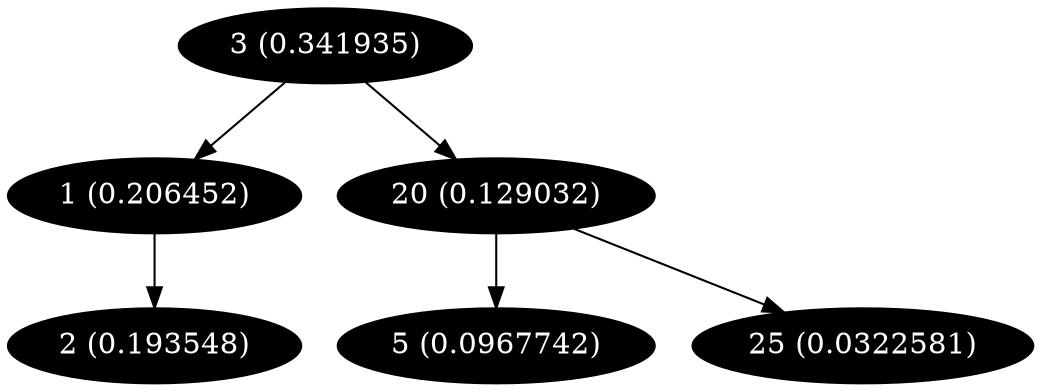 digraph G {
	"3 (0.341935)" [style=filled, fillcolor=black, fontcolor=white];
	"3 (0.341935)" -> "1 (0.206452)";
	"1 (0.206452)" [style=filled, fillcolor=black, fontcolor=white];
	"1 (0.206452)" -> "2 (0.193548)";
	"2 (0.193548)" [style=filled, fillcolor=black, fontcolor=white];
	"3 (0.341935)" -> "20 (0.129032)";
	"20 (0.129032)" [style=filled, fillcolor=black, fontcolor=white];
	"20 (0.129032)" -> "5 (0.0967742)";
	"5 (0.0967742)" [style=filled, fillcolor=black, fontcolor=white];
	"20 (0.129032)" -> "25 (0.0322581)";
	"25 (0.0322581)" [style=filled, fillcolor=black, fontcolor=white];
}
